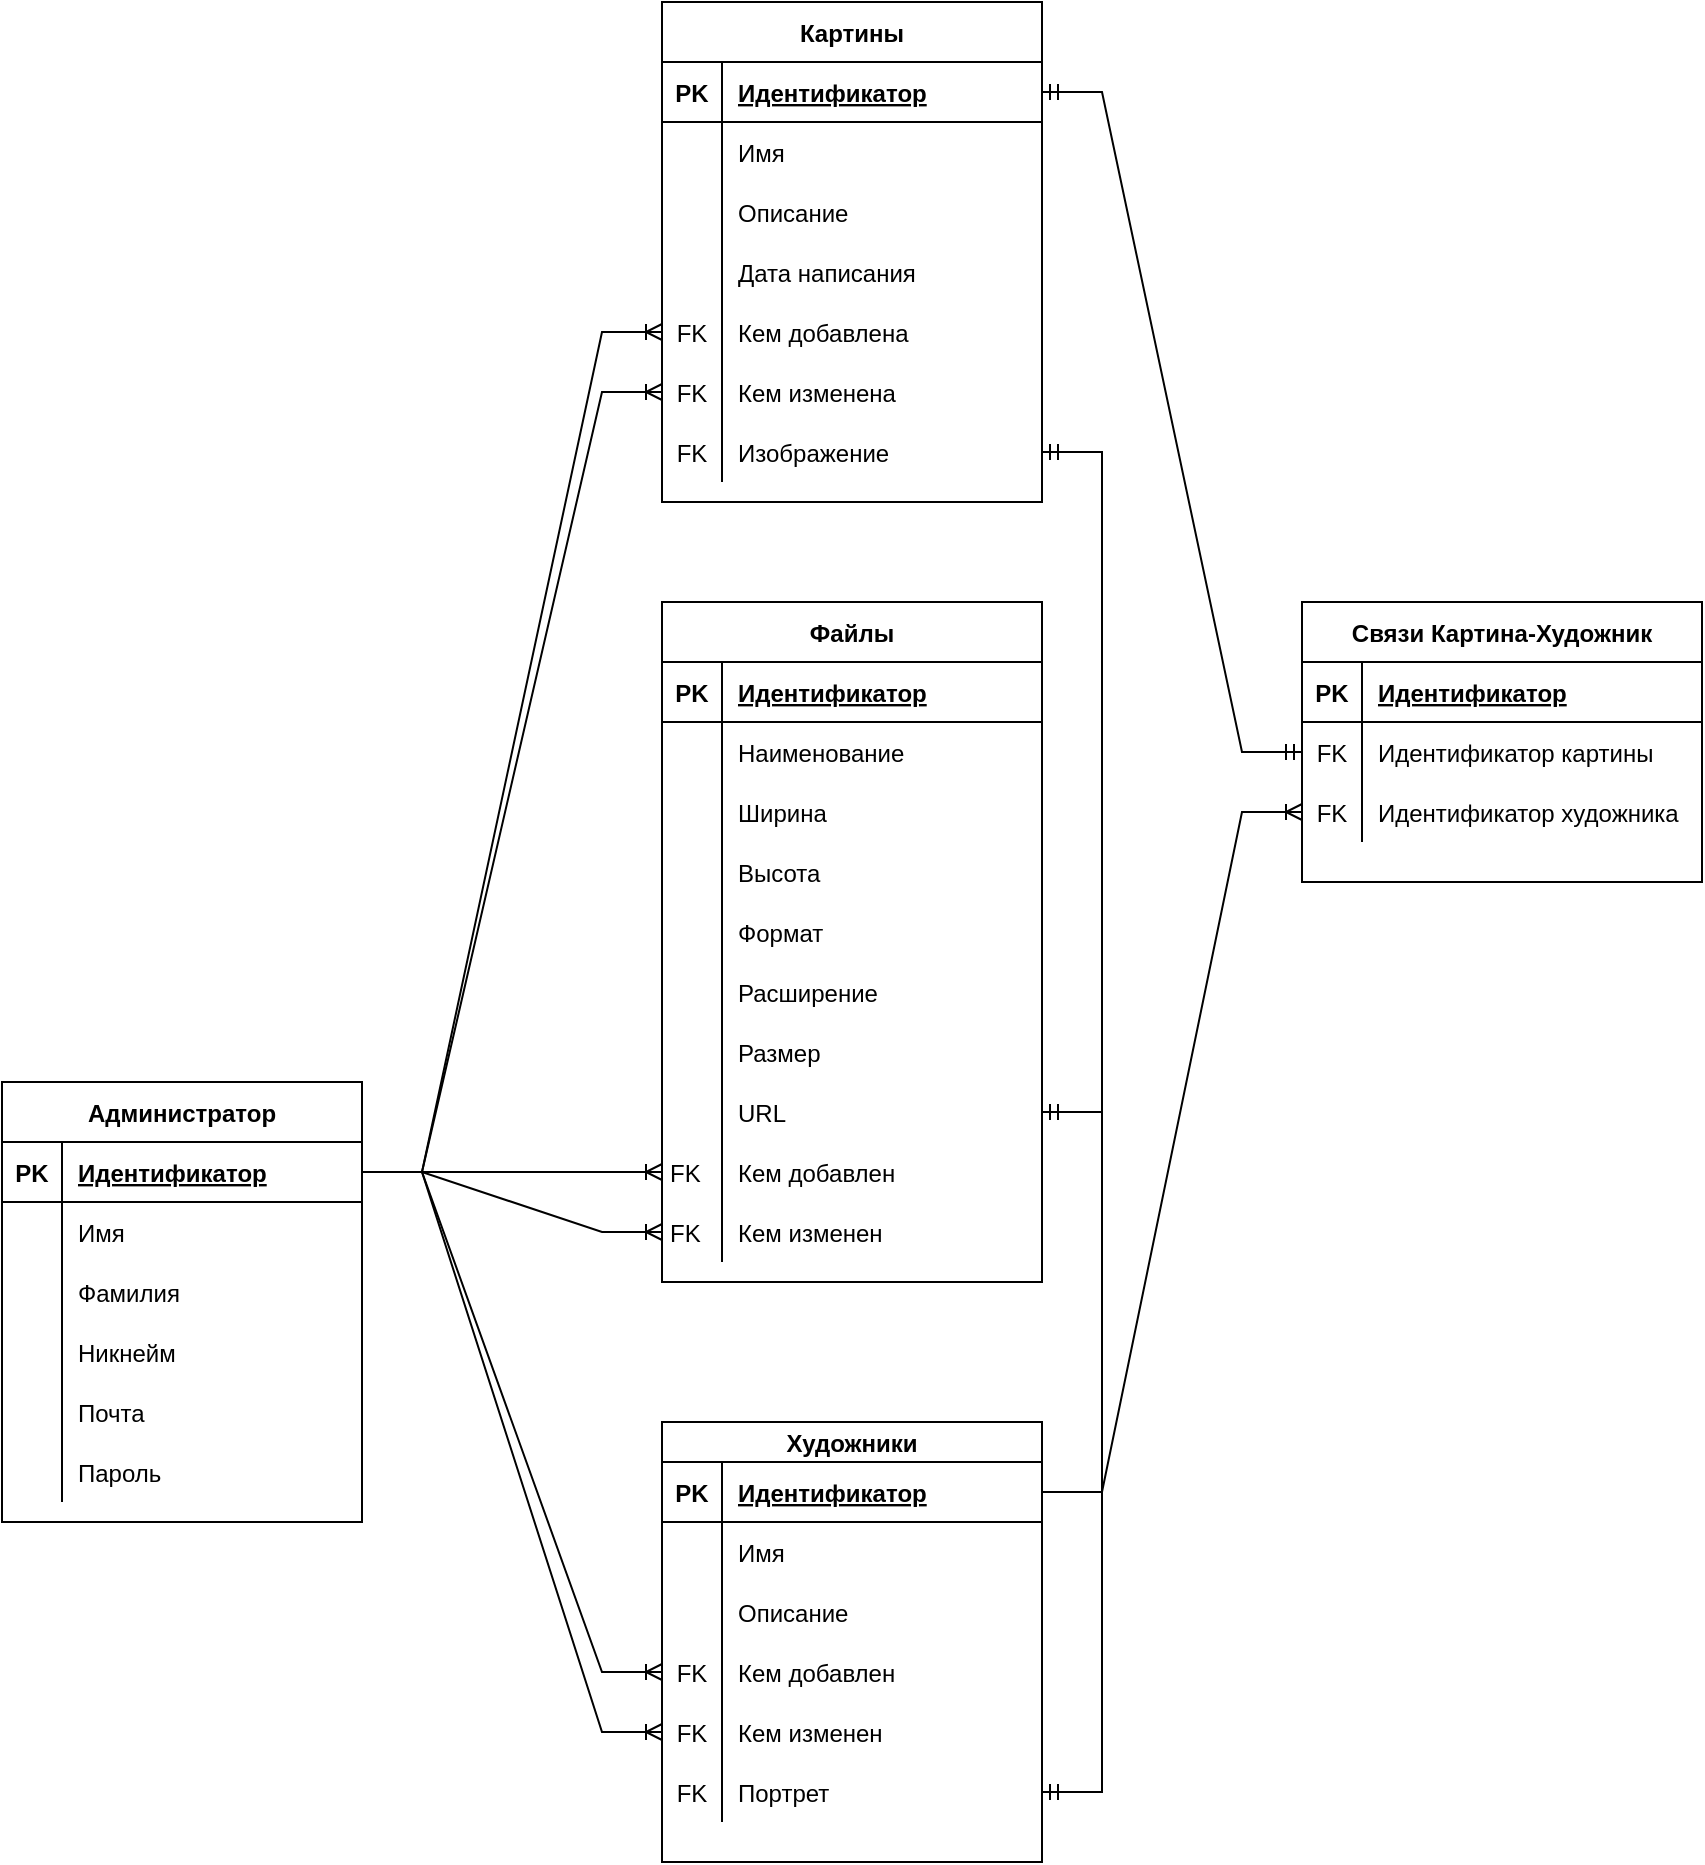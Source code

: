 <mxfile version="20.8.3" type="device"><diagram id="R2lEEEUBdFMjLlhIrx00" name="Page-1"><mxGraphModel dx="2150" dy="2015" grid="1" gridSize="10" guides="1" tooltips="1" connect="1" arrows="1" fold="1" page="1" pageScale="1" pageWidth="850" pageHeight="1100" math="0" shadow="0" extFonts="Permanent Marker^https://fonts.googleapis.com/css?family=Permanent+Marker"><root><mxCell id="0"/><mxCell id="1" parent="0"/><mxCell id="C-vyLk0tnHw3VtMMgP7b-2" value="Художники" style="shape=table;startSize=20;container=1;collapsible=1;childLayout=tableLayout;fixedRows=1;rowLines=0;fontStyle=1;align=center;resizeLast=1;" parent="1" vertex="1"><mxGeometry x="470" y="440" width="190" height="220" as="geometry"/></mxCell><mxCell id="C-vyLk0tnHw3VtMMgP7b-3" value="" style="shape=partialRectangle;collapsible=0;dropTarget=0;pointerEvents=0;fillColor=none;points=[[0,0.5],[1,0.5]];portConstraint=eastwest;top=0;left=0;right=0;bottom=1;" parent="C-vyLk0tnHw3VtMMgP7b-2" vertex="1"><mxGeometry y="20" width="190" height="30" as="geometry"/></mxCell><mxCell id="C-vyLk0tnHw3VtMMgP7b-4" value="PK" style="shape=partialRectangle;overflow=hidden;connectable=0;fillColor=none;top=0;left=0;bottom=0;right=0;fontStyle=1;" parent="C-vyLk0tnHw3VtMMgP7b-3" vertex="1"><mxGeometry width="30" height="30" as="geometry"><mxRectangle width="30" height="30" as="alternateBounds"/></mxGeometry></mxCell><mxCell id="C-vyLk0tnHw3VtMMgP7b-5" value="Идентификатор" style="shape=partialRectangle;overflow=hidden;connectable=0;fillColor=none;top=0;left=0;bottom=0;right=0;align=left;spacingLeft=6;fontStyle=5;" parent="C-vyLk0tnHw3VtMMgP7b-3" vertex="1"><mxGeometry x="30" width="160" height="30" as="geometry"><mxRectangle width="160" height="30" as="alternateBounds"/></mxGeometry></mxCell><mxCell id="C-vyLk0tnHw3VtMMgP7b-6" value="" style="shape=partialRectangle;collapsible=0;dropTarget=0;pointerEvents=0;fillColor=none;points=[[0,0.5],[1,0.5]];portConstraint=eastwest;top=0;left=0;right=0;bottom=0;" parent="C-vyLk0tnHw3VtMMgP7b-2" vertex="1"><mxGeometry y="50" width="190" height="30" as="geometry"/></mxCell><mxCell id="C-vyLk0tnHw3VtMMgP7b-7" value="" style="shape=partialRectangle;overflow=hidden;connectable=0;fillColor=none;top=0;left=0;bottom=0;right=0;" parent="C-vyLk0tnHw3VtMMgP7b-6" vertex="1"><mxGeometry width="30" height="30" as="geometry"><mxRectangle width="30" height="30" as="alternateBounds"/></mxGeometry></mxCell><mxCell id="C-vyLk0tnHw3VtMMgP7b-8" value="Имя" style="shape=partialRectangle;overflow=hidden;connectable=0;fillColor=none;top=0;left=0;bottom=0;right=0;align=left;spacingLeft=6;" parent="C-vyLk0tnHw3VtMMgP7b-6" vertex="1"><mxGeometry x="30" width="160" height="30" as="geometry"><mxRectangle width="160" height="30" as="alternateBounds"/></mxGeometry></mxCell><mxCell id="C-vyLk0tnHw3VtMMgP7b-9" value="" style="shape=partialRectangle;collapsible=0;dropTarget=0;pointerEvents=0;fillColor=none;points=[[0,0.5],[1,0.5]];portConstraint=eastwest;top=0;left=0;right=0;bottom=0;" parent="C-vyLk0tnHw3VtMMgP7b-2" vertex="1"><mxGeometry y="80" width="190" height="30" as="geometry"/></mxCell><mxCell id="C-vyLk0tnHw3VtMMgP7b-10" value="" style="shape=partialRectangle;overflow=hidden;connectable=0;fillColor=none;top=0;left=0;bottom=0;right=0;" parent="C-vyLk0tnHw3VtMMgP7b-9" vertex="1"><mxGeometry width="30" height="30" as="geometry"><mxRectangle width="30" height="30" as="alternateBounds"/></mxGeometry></mxCell><mxCell id="C-vyLk0tnHw3VtMMgP7b-11" value="Описание" style="shape=partialRectangle;overflow=hidden;connectable=0;fillColor=none;top=0;left=0;bottom=0;right=0;align=left;spacingLeft=6;" parent="C-vyLk0tnHw3VtMMgP7b-9" vertex="1"><mxGeometry x="30" width="160" height="30" as="geometry"><mxRectangle width="160" height="30" as="alternateBounds"/></mxGeometry></mxCell><mxCell id="ZcIMzE39GXhll32AkSRo-16" value="" style="shape=partialRectangle;collapsible=0;dropTarget=0;pointerEvents=0;fillColor=none;points=[[0,0.5],[1,0.5]];portConstraint=eastwest;top=0;left=0;right=0;bottom=0;" parent="C-vyLk0tnHw3VtMMgP7b-2" vertex="1"><mxGeometry y="110" width="190" height="30" as="geometry"/></mxCell><mxCell id="ZcIMzE39GXhll32AkSRo-17" value="FK" style="shape=partialRectangle;overflow=hidden;connectable=0;fillColor=none;top=0;left=0;bottom=0;right=0;" parent="ZcIMzE39GXhll32AkSRo-16" vertex="1"><mxGeometry width="30" height="30" as="geometry"><mxRectangle width="30" height="30" as="alternateBounds"/></mxGeometry></mxCell><mxCell id="ZcIMzE39GXhll32AkSRo-18" value="Кем добавлен" style="shape=partialRectangle;overflow=hidden;connectable=0;fillColor=none;top=0;left=0;bottom=0;right=0;align=left;spacingLeft=6;" parent="ZcIMzE39GXhll32AkSRo-16" vertex="1"><mxGeometry x="30" width="160" height="30" as="geometry"><mxRectangle width="160" height="30" as="alternateBounds"/></mxGeometry></mxCell><mxCell id="ZcIMzE39GXhll32AkSRo-19" value="" style="shape=partialRectangle;collapsible=0;dropTarget=0;pointerEvents=0;fillColor=none;points=[[0,0.5],[1,0.5]];portConstraint=eastwest;top=0;left=0;right=0;bottom=0;" parent="C-vyLk0tnHw3VtMMgP7b-2" vertex="1"><mxGeometry y="140" width="190" height="30" as="geometry"/></mxCell><mxCell id="ZcIMzE39GXhll32AkSRo-20" value="FK" style="shape=partialRectangle;overflow=hidden;connectable=0;fillColor=none;top=0;left=0;bottom=0;right=0;" parent="ZcIMzE39GXhll32AkSRo-19" vertex="1"><mxGeometry width="30" height="30" as="geometry"><mxRectangle width="30" height="30" as="alternateBounds"/></mxGeometry></mxCell><mxCell id="ZcIMzE39GXhll32AkSRo-21" value="Кем изменен" style="shape=partialRectangle;overflow=hidden;connectable=0;fillColor=none;top=0;left=0;bottom=0;right=0;align=left;spacingLeft=6;" parent="ZcIMzE39GXhll32AkSRo-19" vertex="1"><mxGeometry x="30" width="160" height="30" as="geometry"><mxRectangle width="160" height="30" as="alternateBounds"/></mxGeometry></mxCell><mxCell id="ZcIMzE39GXhll32AkSRo-115" value="" style="shape=partialRectangle;collapsible=0;dropTarget=0;pointerEvents=0;fillColor=none;points=[[0,0.5],[1,0.5]];portConstraint=eastwest;top=0;left=0;right=0;bottom=0;" parent="C-vyLk0tnHw3VtMMgP7b-2" vertex="1"><mxGeometry y="170" width="190" height="30" as="geometry"/></mxCell><mxCell id="ZcIMzE39GXhll32AkSRo-116" value="FK" style="shape=partialRectangle;overflow=hidden;connectable=0;fillColor=none;top=0;left=0;bottom=0;right=0;" parent="ZcIMzE39GXhll32AkSRo-115" vertex="1"><mxGeometry width="30" height="30" as="geometry"><mxRectangle width="30" height="30" as="alternateBounds"/></mxGeometry></mxCell><mxCell id="ZcIMzE39GXhll32AkSRo-117" value="Портрет" style="shape=partialRectangle;overflow=hidden;connectable=0;fillColor=none;top=0;left=0;bottom=0;right=0;align=left;spacingLeft=6;" parent="ZcIMzE39GXhll32AkSRo-115" vertex="1"><mxGeometry x="30" width="160" height="30" as="geometry"><mxRectangle width="160" height="30" as="alternateBounds"/></mxGeometry></mxCell><mxCell id="C-vyLk0tnHw3VtMMgP7b-23" value="Администратор" style="shape=table;startSize=30;container=1;collapsible=1;childLayout=tableLayout;fixedRows=1;rowLines=0;fontStyle=1;align=center;resizeLast=1;" parent="1" vertex="1"><mxGeometry x="140" y="270" width="180" height="220" as="geometry"/></mxCell><mxCell id="C-vyLk0tnHw3VtMMgP7b-24" value="" style="shape=partialRectangle;collapsible=0;dropTarget=0;pointerEvents=0;fillColor=none;points=[[0,0.5],[1,0.5]];portConstraint=eastwest;top=0;left=0;right=0;bottom=1;" parent="C-vyLk0tnHw3VtMMgP7b-23" vertex="1"><mxGeometry y="30" width="180" height="30" as="geometry"/></mxCell><mxCell id="C-vyLk0tnHw3VtMMgP7b-25" value="PK" style="shape=partialRectangle;overflow=hidden;connectable=0;fillColor=none;top=0;left=0;bottom=0;right=0;fontStyle=1;" parent="C-vyLk0tnHw3VtMMgP7b-24" vertex="1"><mxGeometry width="30" height="30" as="geometry"><mxRectangle width="30" height="30" as="alternateBounds"/></mxGeometry></mxCell><mxCell id="C-vyLk0tnHw3VtMMgP7b-26" value="Идентификатор" style="shape=partialRectangle;overflow=hidden;connectable=0;fillColor=none;top=0;left=0;bottom=0;right=0;align=left;spacingLeft=6;fontStyle=5;" parent="C-vyLk0tnHw3VtMMgP7b-24" vertex="1"><mxGeometry x="30" width="150" height="30" as="geometry"><mxRectangle width="150" height="30" as="alternateBounds"/></mxGeometry></mxCell><mxCell id="C-vyLk0tnHw3VtMMgP7b-27" value="" style="shape=partialRectangle;collapsible=0;dropTarget=0;pointerEvents=0;fillColor=none;points=[[0,0.5],[1,0.5]];portConstraint=eastwest;top=0;left=0;right=0;bottom=0;" parent="C-vyLk0tnHw3VtMMgP7b-23" vertex="1"><mxGeometry y="60" width="180" height="30" as="geometry"/></mxCell><mxCell id="C-vyLk0tnHw3VtMMgP7b-28" value="" style="shape=partialRectangle;overflow=hidden;connectable=0;fillColor=none;top=0;left=0;bottom=0;right=0;" parent="C-vyLk0tnHw3VtMMgP7b-27" vertex="1"><mxGeometry width="30" height="30" as="geometry"><mxRectangle width="30" height="30" as="alternateBounds"/></mxGeometry></mxCell><mxCell id="C-vyLk0tnHw3VtMMgP7b-29" value="Имя" style="shape=partialRectangle;overflow=hidden;connectable=0;fillColor=none;top=0;left=0;bottom=0;right=0;align=left;spacingLeft=6;" parent="C-vyLk0tnHw3VtMMgP7b-27" vertex="1"><mxGeometry x="30" width="150" height="30" as="geometry"><mxRectangle width="150" height="30" as="alternateBounds"/></mxGeometry></mxCell><mxCell id="ZcIMzE39GXhll32AkSRo-1" value="" style="shape=partialRectangle;collapsible=0;dropTarget=0;pointerEvents=0;fillColor=none;points=[[0,0.5],[1,0.5]];portConstraint=eastwest;top=0;left=0;right=0;bottom=0;" parent="C-vyLk0tnHw3VtMMgP7b-23" vertex="1"><mxGeometry y="90" width="180" height="30" as="geometry"/></mxCell><mxCell id="ZcIMzE39GXhll32AkSRo-2" value="" style="shape=partialRectangle;overflow=hidden;connectable=0;fillColor=none;top=0;left=0;bottom=0;right=0;" parent="ZcIMzE39GXhll32AkSRo-1" vertex="1"><mxGeometry width="30" height="30" as="geometry"><mxRectangle width="30" height="30" as="alternateBounds"/></mxGeometry></mxCell><mxCell id="ZcIMzE39GXhll32AkSRo-3" value="Фамилия" style="shape=partialRectangle;overflow=hidden;connectable=0;fillColor=none;top=0;left=0;bottom=0;right=0;align=left;spacingLeft=6;" parent="ZcIMzE39GXhll32AkSRo-1" vertex="1"><mxGeometry x="30" width="150" height="30" as="geometry"><mxRectangle width="150" height="30" as="alternateBounds"/></mxGeometry></mxCell><mxCell id="ZcIMzE39GXhll32AkSRo-4" value="" style="shape=partialRectangle;collapsible=0;dropTarget=0;pointerEvents=0;fillColor=none;points=[[0,0.5],[1,0.5]];portConstraint=eastwest;top=0;left=0;right=0;bottom=0;" parent="C-vyLk0tnHw3VtMMgP7b-23" vertex="1"><mxGeometry y="120" width="180" height="30" as="geometry"/></mxCell><mxCell id="ZcIMzE39GXhll32AkSRo-5" value="" style="shape=partialRectangle;overflow=hidden;connectable=0;fillColor=none;top=0;left=0;bottom=0;right=0;" parent="ZcIMzE39GXhll32AkSRo-4" vertex="1"><mxGeometry width="30" height="30" as="geometry"><mxRectangle width="30" height="30" as="alternateBounds"/></mxGeometry></mxCell><mxCell id="ZcIMzE39GXhll32AkSRo-6" value="Никнейм" style="shape=partialRectangle;overflow=hidden;connectable=0;fillColor=none;top=0;left=0;bottom=0;right=0;align=left;spacingLeft=6;" parent="ZcIMzE39GXhll32AkSRo-4" vertex="1"><mxGeometry x="30" width="150" height="30" as="geometry"><mxRectangle width="150" height="30" as="alternateBounds"/></mxGeometry></mxCell><mxCell id="ZcIMzE39GXhll32AkSRo-7" value="" style="shape=partialRectangle;collapsible=0;dropTarget=0;pointerEvents=0;fillColor=none;points=[[0,0.5],[1,0.5]];portConstraint=eastwest;top=0;left=0;right=0;bottom=0;" parent="C-vyLk0tnHw3VtMMgP7b-23" vertex="1"><mxGeometry y="150" width="180" height="30" as="geometry"/></mxCell><mxCell id="ZcIMzE39GXhll32AkSRo-8" value="" style="shape=partialRectangle;overflow=hidden;connectable=0;fillColor=none;top=0;left=0;bottom=0;right=0;" parent="ZcIMzE39GXhll32AkSRo-7" vertex="1"><mxGeometry width="30" height="30" as="geometry"><mxRectangle width="30" height="30" as="alternateBounds"/></mxGeometry></mxCell><mxCell id="ZcIMzE39GXhll32AkSRo-9" value="Почта" style="shape=partialRectangle;overflow=hidden;connectable=0;fillColor=none;top=0;left=0;bottom=0;right=0;align=left;spacingLeft=6;" parent="ZcIMzE39GXhll32AkSRo-7" vertex="1"><mxGeometry x="30" width="150" height="30" as="geometry"><mxRectangle width="150" height="30" as="alternateBounds"/></mxGeometry></mxCell><mxCell id="ZcIMzE39GXhll32AkSRo-10" value="" style="shape=partialRectangle;collapsible=0;dropTarget=0;pointerEvents=0;fillColor=none;points=[[0,0.5],[1,0.5]];portConstraint=eastwest;top=0;left=0;right=0;bottom=0;" parent="C-vyLk0tnHw3VtMMgP7b-23" vertex="1"><mxGeometry y="180" width="180" height="30" as="geometry"/></mxCell><mxCell id="ZcIMzE39GXhll32AkSRo-11" value="" style="shape=partialRectangle;overflow=hidden;connectable=0;fillColor=none;top=0;left=0;bottom=0;right=0;" parent="ZcIMzE39GXhll32AkSRo-10" vertex="1"><mxGeometry width="30" height="30" as="geometry"><mxRectangle width="30" height="30" as="alternateBounds"/></mxGeometry></mxCell><mxCell id="ZcIMzE39GXhll32AkSRo-12" value="Пароль" style="shape=partialRectangle;overflow=hidden;connectable=0;fillColor=none;top=0;left=0;bottom=0;right=0;align=left;spacingLeft=6;" parent="ZcIMzE39GXhll32AkSRo-10" vertex="1"><mxGeometry x="30" width="150" height="30" as="geometry"><mxRectangle width="150" height="30" as="alternateBounds"/></mxGeometry></mxCell><mxCell id="ZcIMzE39GXhll32AkSRo-22" value="Картины" style="shape=table;startSize=30;container=1;collapsible=1;childLayout=tableLayout;fixedRows=1;rowLines=0;fontStyle=1;align=center;resizeLast=1;" parent="1" vertex="1"><mxGeometry x="470" y="-270" width="190" height="250" as="geometry"/></mxCell><mxCell id="ZcIMzE39GXhll32AkSRo-23" value="" style="shape=partialRectangle;collapsible=0;dropTarget=0;pointerEvents=0;fillColor=none;points=[[0,0.5],[1,0.5]];portConstraint=eastwest;top=0;left=0;right=0;bottom=1;" parent="ZcIMzE39GXhll32AkSRo-22" vertex="1"><mxGeometry y="30" width="190" height="30" as="geometry"/></mxCell><mxCell id="ZcIMzE39GXhll32AkSRo-24" value="PK" style="shape=partialRectangle;overflow=hidden;connectable=0;fillColor=none;top=0;left=0;bottom=0;right=0;fontStyle=1;" parent="ZcIMzE39GXhll32AkSRo-23" vertex="1"><mxGeometry width="30" height="30" as="geometry"><mxRectangle width="30" height="30" as="alternateBounds"/></mxGeometry></mxCell><mxCell id="ZcIMzE39GXhll32AkSRo-25" value="Идентификатор" style="shape=partialRectangle;overflow=hidden;connectable=0;fillColor=none;top=0;left=0;bottom=0;right=0;align=left;spacingLeft=6;fontStyle=5;" parent="ZcIMzE39GXhll32AkSRo-23" vertex="1"><mxGeometry x="30" width="160" height="30" as="geometry"><mxRectangle width="160" height="30" as="alternateBounds"/></mxGeometry></mxCell><mxCell id="ZcIMzE39GXhll32AkSRo-26" value="" style="shape=partialRectangle;collapsible=0;dropTarget=0;pointerEvents=0;fillColor=none;points=[[0,0.5],[1,0.5]];portConstraint=eastwest;top=0;left=0;right=0;bottom=0;" parent="ZcIMzE39GXhll32AkSRo-22" vertex="1"><mxGeometry y="60" width="190" height="30" as="geometry"/></mxCell><mxCell id="ZcIMzE39GXhll32AkSRo-27" value="" style="shape=partialRectangle;overflow=hidden;connectable=0;fillColor=none;top=0;left=0;bottom=0;right=0;" parent="ZcIMzE39GXhll32AkSRo-26" vertex="1"><mxGeometry width="30" height="30" as="geometry"><mxRectangle width="30" height="30" as="alternateBounds"/></mxGeometry></mxCell><mxCell id="ZcIMzE39GXhll32AkSRo-28" value="Имя" style="shape=partialRectangle;overflow=hidden;connectable=0;fillColor=none;top=0;left=0;bottom=0;right=0;align=left;spacingLeft=6;" parent="ZcIMzE39GXhll32AkSRo-26" vertex="1"><mxGeometry x="30" width="160" height="30" as="geometry"><mxRectangle width="160" height="30" as="alternateBounds"/></mxGeometry></mxCell><mxCell id="ZcIMzE39GXhll32AkSRo-29" value="" style="shape=partialRectangle;collapsible=0;dropTarget=0;pointerEvents=0;fillColor=none;points=[[0,0.5],[1,0.5]];portConstraint=eastwest;top=0;left=0;right=0;bottom=0;" parent="ZcIMzE39GXhll32AkSRo-22" vertex="1"><mxGeometry y="90" width="190" height="30" as="geometry"/></mxCell><mxCell id="ZcIMzE39GXhll32AkSRo-30" value="" style="shape=partialRectangle;overflow=hidden;connectable=0;fillColor=none;top=0;left=0;bottom=0;right=0;" parent="ZcIMzE39GXhll32AkSRo-29" vertex="1"><mxGeometry width="30" height="30" as="geometry"><mxRectangle width="30" height="30" as="alternateBounds"/></mxGeometry></mxCell><mxCell id="ZcIMzE39GXhll32AkSRo-31" value="Описание" style="shape=partialRectangle;overflow=hidden;connectable=0;fillColor=none;top=0;left=0;bottom=0;right=0;align=left;spacingLeft=6;" parent="ZcIMzE39GXhll32AkSRo-29" vertex="1"><mxGeometry x="30" width="160" height="30" as="geometry"><mxRectangle width="160" height="30" as="alternateBounds"/></mxGeometry></mxCell><mxCell id="ZcIMzE39GXhll32AkSRo-32" value="" style="shape=partialRectangle;collapsible=0;dropTarget=0;pointerEvents=0;fillColor=none;points=[[0,0.5],[1,0.5]];portConstraint=eastwest;top=0;left=0;right=0;bottom=0;" parent="ZcIMzE39GXhll32AkSRo-22" vertex="1"><mxGeometry y="120" width="190" height="30" as="geometry"/></mxCell><mxCell id="ZcIMzE39GXhll32AkSRo-33" value="" style="shape=partialRectangle;overflow=hidden;connectable=0;fillColor=none;top=0;left=0;bottom=0;right=0;" parent="ZcIMzE39GXhll32AkSRo-32" vertex="1"><mxGeometry width="30" height="30" as="geometry"><mxRectangle width="30" height="30" as="alternateBounds"/></mxGeometry></mxCell><mxCell id="ZcIMzE39GXhll32AkSRo-34" value="Дата написания" style="shape=partialRectangle;overflow=hidden;connectable=0;fillColor=none;top=0;left=0;bottom=0;right=0;align=left;spacingLeft=6;" parent="ZcIMzE39GXhll32AkSRo-32" vertex="1"><mxGeometry x="30" width="160" height="30" as="geometry"><mxRectangle width="160" height="30" as="alternateBounds"/></mxGeometry></mxCell><mxCell id="ZcIMzE39GXhll32AkSRo-38" value="" style="shape=partialRectangle;collapsible=0;dropTarget=0;pointerEvents=0;fillColor=none;points=[[0,0.5],[1,0.5]];portConstraint=eastwest;top=0;left=0;right=0;bottom=0;" parent="ZcIMzE39GXhll32AkSRo-22" vertex="1"><mxGeometry y="150" width="190" height="30" as="geometry"/></mxCell><mxCell id="ZcIMzE39GXhll32AkSRo-39" value="FK" style="shape=partialRectangle;overflow=hidden;connectable=0;fillColor=none;top=0;left=0;bottom=0;right=0;" parent="ZcIMzE39GXhll32AkSRo-38" vertex="1"><mxGeometry width="30" height="30" as="geometry"><mxRectangle width="30" height="30" as="alternateBounds"/></mxGeometry></mxCell><mxCell id="ZcIMzE39GXhll32AkSRo-40" value="Кем добавлена" style="shape=partialRectangle;overflow=hidden;connectable=0;fillColor=none;top=0;left=0;bottom=0;right=0;align=left;spacingLeft=6;" parent="ZcIMzE39GXhll32AkSRo-38" vertex="1"><mxGeometry x="30" width="160" height="30" as="geometry"><mxRectangle width="160" height="30" as="alternateBounds"/></mxGeometry></mxCell><mxCell id="ZcIMzE39GXhll32AkSRo-35" value="" style="shape=partialRectangle;collapsible=0;dropTarget=0;pointerEvents=0;fillColor=none;points=[[0,0.5],[1,0.5]];portConstraint=eastwest;top=0;left=0;right=0;bottom=0;" parent="ZcIMzE39GXhll32AkSRo-22" vertex="1"><mxGeometry y="180" width="190" height="30" as="geometry"/></mxCell><mxCell id="ZcIMzE39GXhll32AkSRo-36" value="FK" style="shape=partialRectangle;overflow=hidden;connectable=0;fillColor=none;top=0;left=0;bottom=0;right=0;" parent="ZcIMzE39GXhll32AkSRo-35" vertex="1"><mxGeometry width="30" height="30" as="geometry"><mxRectangle width="30" height="30" as="alternateBounds"/></mxGeometry></mxCell><mxCell id="ZcIMzE39GXhll32AkSRo-37" value="Кем изменена" style="shape=partialRectangle;overflow=hidden;connectable=0;fillColor=none;top=0;left=0;bottom=0;right=0;align=left;spacingLeft=6;" parent="ZcIMzE39GXhll32AkSRo-35" vertex="1"><mxGeometry x="30" width="160" height="30" as="geometry"><mxRectangle width="160" height="30" as="alternateBounds"/></mxGeometry></mxCell><mxCell id="ZcIMzE39GXhll32AkSRo-118" value="" style="shape=partialRectangle;collapsible=0;dropTarget=0;pointerEvents=0;fillColor=none;points=[[0,0.5],[1,0.5]];portConstraint=eastwest;top=0;left=0;right=0;bottom=0;" parent="ZcIMzE39GXhll32AkSRo-22" vertex="1"><mxGeometry y="210" width="190" height="30" as="geometry"/></mxCell><mxCell id="ZcIMzE39GXhll32AkSRo-119" value="FK" style="shape=partialRectangle;overflow=hidden;connectable=0;fillColor=none;top=0;left=0;bottom=0;right=0;" parent="ZcIMzE39GXhll32AkSRo-118" vertex="1"><mxGeometry width="30" height="30" as="geometry"><mxRectangle width="30" height="30" as="alternateBounds"/></mxGeometry></mxCell><mxCell id="ZcIMzE39GXhll32AkSRo-120" value="Изображение" style="shape=partialRectangle;overflow=hidden;connectable=0;fillColor=none;top=0;left=0;bottom=0;right=0;align=left;spacingLeft=6;" parent="ZcIMzE39GXhll32AkSRo-118" vertex="1"><mxGeometry x="30" width="160" height="30" as="geometry"><mxRectangle width="160" height="30" as="alternateBounds"/></mxGeometry></mxCell><mxCell id="ZcIMzE39GXhll32AkSRo-41" value="Связи Картина-Художник" style="shape=table;startSize=30;container=1;collapsible=1;childLayout=tableLayout;fixedRows=1;rowLines=0;fontStyle=1;align=center;resizeLast=1;" parent="1" vertex="1"><mxGeometry x="790" y="30" width="200" height="140" as="geometry"/></mxCell><mxCell id="ZcIMzE39GXhll32AkSRo-42" value="" style="shape=partialRectangle;collapsible=0;dropTarget=0;pointerEvents=0;fillColor=none;points=[[0,0.5],[1,0.5]];portConstraint=eastwest;top=0;left=0;right=0;bottom=1;" parent="ZcIMzE39GXhll32AkSRo-41" vertex="1"><mxGeometry y="30" width="200" height="30" as="geometry"/></mxCell><mxCell id="ZcIMzE39GXhll32AkSRo-43" value="PK" style="shape=partialRectangle;overflow=hidden;connectable=0;fillColor=none;top=0;left=0;bottom=0;right=0;fontStyle=1;" parent="ZcIMzE39GXhll32AkSRo-42" vertex="1"><mxGeometry width="30" height="30" as="geometry"><mxRectangle width="30" height="30" as="alternateBounds"/></mxGeometry></mxCell><mxCell id="ZcIMzE39GXhll32AkSRo-44" value="Идентификатор" style="shape=partialRectangle;overflow=hidden;connectable=0;fillColor=none;top=0;left=0;bottom=0;right=0;align=left;spacingLeft=6;fontStyle=5;" parent="ZcIMzE39GXhll32AkSRo-42" vertex="1"><mxGeometry x="30" width="170" height="30" as="geometry"><mxRectangle width="170" height="30" as="alternateBounds"/></mxGeometry></mxCell><mxCell id="ZcIMzE39GXhll32AkSRo-45" value="" style="shape=partialRectangle;collapsible=0;dropTarget=0;pointerEvents=0;fillColor=none;points=[[0,0.5],[1,0.5]];portConstraint=eastwest;top=0;left=0;right=0;bottom=0;" parent="ZcIMzE39GXhll32AkSRo-41" vertex="1"><mxGeometry y="60" width="200" height="30" as="geometry"/></mxCell><mxCell id="ZcIMzE39GXhll32AkSRo-46" value="FK" style="shape=partialRectangle;overflow=hidden;connectable=0;fillColor=none;top=0;left=0;bottom=0;right=0;" parent="ZcIMzE39GXhll32AkSRo-45" vertex="1"><mxGeometry width="30" height="30" as="geometry"><mxRectangle width="30" height="30" as="alternateBounds"/></mxGeometry></mxCell><mxCell id="ZcIMzE39GXhll32AkSRo-47" value="Идентификатор картины" style="shape=partialRectangle;overflow=hidden;connectable=0;fillColor=none;top=0;left=0;bottom=0;right=0;align=left;spacingLeft=6;" parent="ZcIMzE39GXhll32AkSRo-45" vertex="1"><mxGeometry x="30" width="170" height="30" as="geometry"><mxRectangle width="170" height="30" as="alternateBounds"/></mxGeometry></mxCell><mxCell id="ZcIMzE39GXhll32AkSRo-48" value="" style="shape=partialRectangle;collapsible=0;dropTarget=0;pointerEvents=0;fillColor=none;points=[[0,0.5],[1,0.5]];portConstraint=eastwest;top=0;left=0;right=0;bottom=0;" parent="ZcIMzE39GXhll32AkSRo-41" vertex="1"><mxGeometry y="90" width="200" height="30" as="geometry"/></mxCell><mxCell id="ZcIMzE39GXhll32AkSRo-49" value="FK" style="shape=partialRectangle;overflow=hidden;connectable=0;fillColor=none;top=0;left=0;bottom=0;right=0;" parent="ZcIMzE39GXhll32AkSRo-48" vertex="1"><mxGeometry width="30" height="30" as="geometry"><mxRectangle width="30" height="30" as="alternateBounds"/></mxGeometry></mxCell><mxCell id="ZcIMzE39GXhll32AkSRo-50" value="Идентификатор художника" style="shape=partialRectangle;overflow=hidden;connectable=0;fillColor=none;top=0;left=0;bottom=0;right=0;align=left;spacingLeft=6;" parent="ZcIMzE39GXhll32AkSRo-48" vertex="1"><mxGeometry x="30" width="170" height="30" as="geometry"><mxRectangle width="170" height="30" as="alternateBounds"/></mxGeometry></mxCell><mxCell id="ZcIMzE39GXhll32AkSRo-64" value="" style="edgeStyle=entityRelationEdgeStyle;fontSize=12;html=1;endArrow=ERmandOne;startArrow=ERmandOne;rounded=0;entryX=0;entryY=0.5;entryDx=0;entryDy=0;exitX=1;exitY=0.5;exitDx=0;exitDy=0;" parent="1" source="ZcIMzE39GXhll32AkSRo-23" target="ZcIMzE39GXhll32AkSRo-45" edge="1"><mxGeometry width="100" height="100" relative="1" as="geometry"><mxPoint x="720" y="460" as="sourcePoint"/><mxPoint x="820" y="360" as="targetPoint"/></mxGeometry></mxCell><mxCell id="ZcIMzE39GXhll32AkSRo-72" value="Файлы" style="shape=table;startSize=30;container=1;collapsible=1;childLayout=tableLayout;fixedRows=1;rowLines=0;fontStyle=1;align=center;resizeLast=1;" parent="1" vertex="1"><mxGeometry x="470" y="30" width="190" height="340" as="geometry"/></mxCell><mxCell id="ZcIMzE39GXhll32AkSRo-73" value="" style="shape=partialRectangle;collapsible=0;dropTarget=0;pointerEvents=0;fillColor=none;points=[[0,0.5],[1,0.5]];portConstraint=eastwest;top=0;left=0;right=0;bottom=1;" parent="ZcIMzE39GXhll32AkSRo-72" vertex="1"><mxGeometry y="30" width="190" height="30" as="geometry"/></mxCell><mxCell id="ZcIMzE39GXhll32AkSRo-74" value="PK" style="shape=partialRectangle;overflow=hidden;connectable=0;fillColor=none;top=0;left=0;bottom=0;right=0;fontStyle=1;" parent="ZcIMzE39GXhll32AkSRo-73" vertex="1"><mxGeometry width="30" height="30" as="geometry"><mxRectangle width="30" height="30" as="alternateBounds"/></mxGeometry></mxCell><mxCell id="ZcIMzE39GXhll32AkSRo-75" value="Идентификатор" style="shape=partialRectangle;overflow=hidden;connectable=0;fillColor=none;top=0;left=0;bottom=0;right=0;align=left;spacingLeft=6;fontStyle=5;" parent="ZcIMzE39GXhll32AkSRo-73" vertex="1"><mxGeometry x="30" width="160" height="30" as="geometry"><mxRectangle width="160" height="30" as="alternateBounds"/></mxGeometry></mxCell><mxCell id="ZcIMzE39GXhll32AkSRo-76" value="" style="shape=partialRectangle;collapsible=0;dropTarget=0;pointerEvents=0;fillColor=none;points=[[0,0.5],[1,0.5]];portConstraint=eastwest;top=0;left=0;right=0;bottom=0;" parent="ZcIMzE39GXhll32AkSRo-72" vertex="1"><mxGeometry y="60" width="190" height="30" as="geometry"/></mxCell><mxCell id="ZcIMzE39GXhll32AkSRo-77" value="" style="shape=partialRectangle;overflow=hidden;connectable=0;fillColor=none;top=0;left=0;bottom=0;right=0;" parent="ZcIMzE39GXhll32AkSRo-76" vertex="1"><mxGeometry width="30" height="30" as="geometry"><mxRectangle width="30" height="30" as="alternateBounds"/></mxGeometry></mxCell><mxCell id="ZcIMzE39GXhll32AkSRo-78" value="Наименование" style="shape=partialRectangle;overflow=hidden;connectable=0;fillColor=none;top=0;left=0;bottom=0;right=0;align=left;spacingLeft=6;" parent="ZcIMzE39GXhll32AkSRo-76" vertex="1"><mxGeometry x="30" width="160" height="30" as="geometry"><mxRectangle width="160" height="30" as="alternateBounds"/></mxGeometry></mxCell><mxCell id="ZcIMzE39GXhll32AkSRo-79" value="" style="shape=partialRectangle;collapsible=0;dropTarget=0;pointerEvents=0;fillColor=none;points=[[0,0.5],[1,0.5]];portConstraint=eastwest;top=0;left=0;right=0;bottom=0;" parent="ZcIMzE39GXhll32AkSRo-72" vertex="1"><mxGeometry y="90" width="190" height="30" as="geometry"/></mxCell><mxCell id="ZcIMzE39GXhll32AkSRo-80" value="" style="shape=partialRectangle;overflow=hidden;connectable=0;fillColor=none;top=0;left=0;bottom=0;right=0;" parent="ZcIMzE39GXhll32AkSRo-79" vertex="1"><mxGeometry width="30" height="30" as="geometry"><mxRectangle width="30" height="30" as="alternateBounds"/></mxGeometry></mxCell><mxCell id="ZcIMzE39GXhll32AkSRo-81" value="Ширина" style="shape=partialRectangle;overflow=hidden;connectable=0;fillColor=none;top=0;left=0;bottom=0;right=0;align=left;spacingLeft=6;" parent="ZcIMzE39GXhll32AkSRo-79" vertex="1"><mxGeometry x="30" width="160" height="30" as="geometry"><mxRectangle width="160" height="30" as="alternateBounds"/></mxGeometry></mxCell><mxCell id="ZcIMzE39GXhll32AkSRo-82" value="" style="shape=partialRectangle;collapsible=0;dropTarget=0;pointerEvents=0;fillColor=none;points=[[0,0.5],[1,0.5]];portConstraint=eastwest;top=0;left=0;right=0;bottom=0;" parent="ZcIMzE39GXhll32AkSRo-72" vertex="1"><mxGeometry y="120" width="190" height="30" as="geometry"/></mxCell><mxCell id="ZcIMzE39GXhll32AkSRo-83" value="" style="shape=partialRectangle;overflow=hidden;connectable=0;fillColor=none;top=0;left=0;bottom=0;right=0;" parent="ZcIMzE39GXhll32AkSRo-82" vertex="1"><mxGeometry width="30" height="30" as="geometry"><mxRectangle width="30" height="30" as="alternateBounds"/></mxGeometry></mxCell><mxCell id="ZcIMzE39GXhll32AkSRo-84" value="Высота" style="shape=partialRectangle;overflow=hidden;connectable=0;fillColor=none;top=0;left=0;bottom=0;right=0;align=left;spacingLeft=6;" parent="ZcIMzE39GXhll32AkSRo-82" vertex="1"><mxGeometry x="30" width="160" height="30" as="geometry"><mxRectangle width="160" height="30" as="alternateBounds"/></mxGeometry></mxCell><mxCell id="ZcIMzE39GXhll32AkSRo-85" value="" style="shape=partialRectangle;collapsible=0;dropTarget=0;pointerEvents=0;fillColor=none;points=[[0,0.5],[1,0.5]];portConstraint=eastwest;top=0;left=0;right=0;bottom=0;" parent="ZcIMzE39GXhll32AkSRo-72" vertex="1"><mxGeometry y="150" width="190" height="30" as="geometry"/></mxCell><mxCell id="ZcIMzE39GXhll32AkSRo-86" value="" style="shape=partialRectangle;overflow=hidden;connectable=0;fillColor=none;top=0;left=0;bottom=0;right=0;" parent="ZcIMzE39GXhll32AkSRo-85" vertex="1"><mxGeometry width="30" height="30" as="geometry"><mxRectangle width="30" height="30" as="alternateBounds"/></mxGeometry></mxCell><mxCell id="ZcIMzE39GXhll32AkSRo-87" value="Формат" style="shape=partialRectangle;overflow=hidden;connectable=0;fillColor=none;top=0;left=0;bottom=0;right=0;align=left;spacingLeft=6;" parent="ZcIMzE39GXhll32AkSRo-85" vertex="1"><mxGeometry x="30" width="160" height="30" as="geometry"><mxRectangle width="160" height="30" as="alternateBounds"/></mxGeometry></mxCell><mxCell id="ZcIMzE39GXhll32AkSRo-88" value="" style="shape=partialRectangle;collapsible=0;dropTarget=0;pointerEvents=0;fillColor=none;points=[[0,0.5],[1,0.5]];portConstraint=eastwest;top=0;left=0;right=0;bottom=0;" parent="ZcIMzE39GXhll32AkSRo-72" vertex="1"><mxGeometry y="180" width="190" height="30" as="geometry"/></mxCell><mxCell id="ZcIMzE39GXhll32AkSRo-89" value="" style="shape=partialRectangle;overflow=hidden;connectable=0;fillColor=none;top=0;left=0;bottom=0;right=0;" parent="ZcIMzE39GXhll32AkSRo-88" vertex="1"><mxGeometry width="30" height="30" as="geometry"><mxRectangle width="30" height="30" as="alternateBounds"/></mxGeometry></mxCell><mxCell id="ZcIMzE39GXhll32AkSRo-90" value="Расширение" style="shape=partialRectangle;overflow=hidden;connectable=0;fillColor=none;top=0;left=0;bottom=0;right=0;align=left;spacingLeft=6;" parent="ZcIMzE39GXhll32AkSRo-88" vertex="1"><mxGeometry x="30" width="160" height="30" as="geometry"><mxRectangle width="160" height="30" as="alternateBounds"/></mxGeometry></mxCell><mxCell id="ZcIMzE39GXhll32AkSRo-91" value="" style="shape=partialRectangle;collapsible=0;dropTarget=0;pointerEvents=0;fillColor=none;points=[[0,0.5],[1,0.5]];portConstraint=eastwest;top=0;left=0;right=0;bottom=0;" parent="ZcIMzE39GXhll32AkSRo-72" vertex="1"><mxGeometry y="210" width="190" height="30" as="geometry"/></mxCell><mxCell id="ZcIMzE39GXhll32AkSRo-92" value="" style="shape=partialRectangle;overflow=hidden;connectable=0;fillColor=none;top=0;left=0;bottom=0;right=0;" parent="ZcIMzE39GXhll32AkSRo-91" vertex="1"><mxGeometry width="30" height="30" as="geometry"><mxRectangle width="30" height="30" as="alternateBounds"/></mxGeometry></mxCell><mxCell id="ZcIMzE39GXhll32AkSRo-93" value="Размер" style="shape=partialRectangle;overflow=hidden;connectable=0;fillColor=none;top=0;left=0;bottom=0;right=0;align=left;spacingLeft=6;" parent="ZcIMzE39GXhll32AkSRo-91" vertex="1"><mxGeometry x="30" width="160" height="30" as="geometry"><mxRectangle width="160" height="30" as="alternateBounds"/></mxGeometry></mxCell><mxCell id="ZcIMzE39GXhll32AkSRo-94" value="" style="shape=partialRectangle;collapsible=0;dropTarget=0;pointerEvents=0;fillColor=none;points=[[0,0.5],[1,0.5]];portConstraint=eastwest;top=0;left=0;right=0;bottom=0;" parent="ZcIMzE39GXhll32AkSRo-72" vertex="1"><mxGeometry y="240" width="190" height="30" as="geometry"/></mxCell><mxCell id="ZcIMzE39GXhll32AkSRo-95" value="" style="shape=partialRectangle;overflow=hidden;connectable=0;fillColor=none;top=0;left=0;bottom=0;right=0;" parent="ZcIMzE39GXhll32AkSRo-94" vertex="1"><mxGeometry width="30" height="30" as="geometry"><mxRectangle width="30" height="30" as="alternateBounds"/></mxGeometry></mxCell><mxCell id="ZcIMzE39GXhll32AkSRo-96" value="URL" style="shape=partialRectangle;overflow=hidden;connectable=0;fillColor=none;top=0;left=0;bottom=0;right=0;align=left;spacingLeft=6;" parent="ZcIMzE39GXhll32AkSRo-94" vertex="1"><mxGeometry x="30" width="160" height="30" as="geometry"><mxRectangle width="160" height="30" as="alternateBounds"/></mxGeometry></mxCell><mxCell id="ZcIMzE39GXhll32AkSRo-97" value="" style="shape=partialRectangle;collapsible=0;dropTarget=0;pointerEvents=0;fillColor=none;points=[[0,0.5],[1,0.5]];portConstraint=eastwest;top=0;left=0;right=0;bottom=0;" parent="ZcIMzE39GXhll32AkSRo-72" vertex="1"><mxGeometry y="270" width="190" height="30" as="geometry"/></mxCell><mxCell id="ZcIMzE39GXhll32AkSRo-98" value="FK  " style="shape=partialRectangle;overflow=hidden;connectable=0;fillColor=none;top=0;left=0;bottom=0;right=0;" parent="ZcIMzE39GXhll32AkSRo-97" vertex="1"><mxGeometry width="30" height="30" as="geometry"><mxRectangle width="30" height="30" as="alternateBounds"/></mxGeometry></mxCell><mxCell id="ZcIMzE39GXhll32AkSRo-99" value="Кем добавлен" style="shape=partialRectangle;overflow=hidden;connectable=0;fillColor=none;top=0;left=0;bottom=0;right=0;align=left;spacingLeft=6;" parent="ZcIMzE39GXhll32AkSRo-97" vertex="1"><mxGeometry x="30" width="160" height="30" as="geometry"><mxRectangle width="160" height="30" as="alternateBounds"/></mxGeometry></mxCell><mxCell id="ZcIMzE39GXhll32AkSRo-100" value="" style="shape=partialRectangle;collapsible=0;dropTarget=0;pointerEvents=0;fillColor=none;points=[[0,0.5],[1,0.5]];portConstraint=eastwest;top=0;left=0;right=0;bottom=0;" parent="ZcIMzE39GXhll32AkSRo-72" vertex="1"><mxGeometry y="300" width="190" height="30" as="geometry"/></mxCell><mxCell id="ZcIMzE39GXhll32AkSRo-101" value="FK  " style="shape=partialRectangle;overflow=hidden;connectable=0;fillColor=none;top=0;left=0;bottom=0;right=0;" parent="ZcIMzE39GXhll32AkSRo-100" vertex="1"><mxGeometry width="30" height="30" as="geometry"><mxRectangle width="30" height="30" as="alternateBounds"/></mxGeometry></mxCell><mxCell id="ZcIMzE39GXhll32AkSRo-102" value="Кем изменен" style="shape=partialRectangle;overflow=hidden;connectable=0;fillColor=none;top=0;left=0;bottom=0;right=0;align=left;spacingLeft=6;" parent="ZcIMzE39GXhll32AkSRo-100" vertex="1"><mxGeometry x="30" width="160" height="30" as="geometry"><mxRectangle width="160" height="30" as="alternateBounds"/></mxGeometry></mxCell><mxCell id="ZcIMzE39GXhll32AkSRo-106" value="" style="edgeStyle=entityRelationEdgeStyle;fontSize=12;html=1;endArrow=ERoneToMany;rounded=0;exitX=1;exitY=0.5;exitDx=0;exitDy=0;entryX=0;entryY=0.5;entryDx=0;entryDy=0;" parent="1" source="C-vyLk0tnHw3VtMMgP7b-3" target="ZcIMzE39GXhll32AkSRo-48" edge="1"><mxGeometry width="100" height="100" relative="1" as="geometry"><mxPoint x="680" y="550" as="sourcePoint"/><mxPoint x="780" y="450" as="targetPoint"/></mxGeometry></mxCell><mxCell id="ZcIMzE39GXhll32AkSRo-107" value="" style="edgeStyle=entityRelationEdgeStyle;fontSize=12;html=1;endArrow=ERoneToMany;rounded=0;exitX=1;exitY=0.5;exitDx=0;exitDy=0;entryX=0;entryY=0.5;entryDx=0;entryDy=0;" parent="1" source="C-vyLk0tnHw3VtMMgP7b-24" target="ZcIMzE39GXhll32AkSRo-97" edge="1"><mxGeometry width="100" height="100" relative="1" as="geometry"><mxPoint x="340" y="100" as="sourcePoint"/><mxPoint x="440" as="targetPoint"/></mxGeometry></mxCell><mxCell id="ZcIMzE39GXhll32AkSRo-108" value="" style="edgeStyle=entityRelationEdgeStyle;fontSize=12;html=1;endArrow=ERoneToMany;rounded=0;exitX=1;exitY=0.5;exitDx=0;exitDy=0;entryX=0;entryY=0.5;entryDx=0;entryDy=0;" parent="1" source="C-vyLk0tnHw3VtMMgP7b-24" target="ZcIMzE39GXhll32AkSRo-100" edge="1"><mxGeometry width="100" height="100" relative="1" as="geometry"><mxPoint x="290" y="185" as="sourcePoint"/><mxPoint x="410" y="35" as="targetPoint"/></mxGeometry></mxCell><mxCell id="ZcIMzE39GXhll32AkSRo-109" value="" style="edgeStyle=entityRelationEdgeStyle;fontSize=12;html=1;endArrow=ERoneToMany;rounded=0;exitX=1;exitY=0.5;exitDx=0;exitDy=0;entryX=0;entryY=0.5;entryDx=0;entryDy=0;" parent="1" source="C-vyLk0tnHw3VtMMgP7b-24" target="ZcIMzE39GXhll32AkSRo-38" edge="1"><mxGeometry width="100" height="100" relative="1" as="geometry"><mxPoint x="290" y="430" as="sourcePoint"/><mxPoint x="390" y="330" as="targetPoint"/></mxGeometry></mxCell><mxCell id="ZcIMzE39GXhll32AkSRo-111" value="" style="edgeStyle=entityRelationEdgeStyle;fontSize=12;html=1;endArrow=ERoneToMany;rounded=0;exitX=1;exitY=0.5;exitDx=0;exitDy=0;entryX=0;entryY=0.5;entryDx=0;entryDy=0;" parent="1" source="C-vyLk0tnHw3VtMMgP7b-24" target="ZcIMzE39GXhll32AkSRo-16" edge="1"><mxGeometry width="100" height="100" relative="1" as="geometry"><mxPoint x="330" y="470" as="sourcePoint"/><mxPoint x="430" y="370" as="targetPoint"/></mxGeometry></mxCell><mxCell id="ZcIMzE39GXhll32AkSRo-112" value="" style="edgeStyle=entityRelationEdgeStyle;fontSize=12;html=1;endArrow=ERoneToMany;rounded=0;exitX=1;exitY=0.5;exitDx=0;exitDy=0;entryX=0;entryY=0.5;entryDx=0;entryDy=0;" parent="1" source="C-vyLk0tnHw3VtMMgP7b-24" target="ZcIMzE39GXhll32AkSRo-19" edge="1"><mxGeometry width="100" height="100" relative="1" as="geometry"><mxPoint x="170" y="600" as="sourcePoint"/><mxPoint x="270" y="500" as="targetPoint"/></mxGeometry></mxCell><mxCell id="ZcIMzE39GXhll32AkSRo-114" value="" style="edgeStyle=entityRelationEdgeStyle;fontSize=12;html=1;endArrow=ERoneToMany;rounded=0;exitX=1;exitY=0.5;exitDx=0;exitDy=0;entryX=0;entryY=0.5;entryDx=0;entryDy=0;" parent="1" source="C-vyLk0tnHw3VtMMgP7b-24" target="ZcIMzE39GXhll32AkSRo-35" edge="1"><mxGeometry width="100" height="100" relative="1" as="geometry"><mxPoint x="300" y="430" as="sourcePoint"/><mxPoint x="400" y="330" as="targetPoint"/></mxGeometry></mxCell><mxCell id="ZcIMzE39GXhll32AkSRo-122" value="" style="edgeStyle=entityRelationEdgeStyle;fontSize=12;html=1;endArrow=ERmandOne;startArrow=ERmandOne;rounded=0;exitX=1;exitY=0.5;exitDx=0;exitDy=0;entryX=1;entryY=0.5;entryDx=0;entryDy=0;" parent="1" source="ZcIMzE39GXhll32AkSRo-115" target="ZcIMzE39GXhll32AkSRo-94" edge="1"><mxGeometry width="100" height="100" relative="1" as="geometry"><mxPoint x="780" y="590" as="sourcePoint"/><mxPoint x="880" y="490" as="targetPoint"/></mxGeometry></mxCell><mxCell id="ZcIMzE39GXhll32AkSRo-123" value="" style="edgeStyle=entityRelationEdgeStyle;fontSize=12;html=1;endArrow=ERmandOne;startArrow=ERmandOne;rounded=0;entryX=1;entryY=0.5;entryDx=0;entryDy=0;exitX=1;exitY=0.5;exitDx=0;exitDy=0;" parent="1" source="ZcIMzE39GXhll32AkSRo-94" target="ZcIMzE39GXhll32AkSRo-118" edge="1"><mxGeometry width="100" height="100" relative="1" as="geometry"><mxPoint x="820" y="110" as="sourcePoint"/><mxPoint x="920" y="10" as="targetPoint"/></mxGeometry></mxCell></root></mxGraphModel></diagram></mxfile>